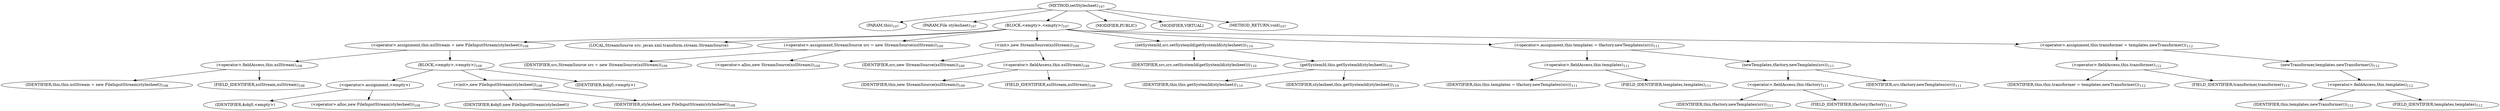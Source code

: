 digraph "setStylesheet" {  
"75" [label = <(METHOD,setStylesheet)<SUB>107</SUB>> ]
"6" [label = <(PARAM,this)<SUB>107</SUB>> ]
"76" [label = <(PARAM,File stylesheet)<SUB>107</SUB>> ]
"77" [label = <(BLOCK,&lt;empty&gt;,&lt;empty&gt;)<SUB>107</SUB>> ]
"78" [label = <(&lt;operator&gt;.assignment,this.xslStream = new FileInputStream(stylesheet))<SUB>108</SUB>> ]
"79" [label = <(&lt;operator&gt;.fieldAccess,this.xslStream)<SUB>108</SUB>> ]
"80" [label = <(IDENTIFIER,this,this.xslStream = new FileInputStream(stylesheet))<SUB>108</SUB>> ]
"81" [label = <(FIELD_IDENTIFIER,xslStream,xslStream)<SUB>108</SUB>> ]
"82" [label = <(BLOCK,&lt;empty&gt;,&lt;empty&gt;)<SUB>108</SUB>> ]
"83" [label = <(&lt;operator&gt;.assignment,&lt;empty&gt;)> ]
"84" [label = <(IDENTIFIER,$obj0,&lt;empty&gt;)> ]
"85" [label = <(&lt;operator&gt;.alloc,new FileInputStream(stylesheet))<SUB>108</SUB>> ]
"86" [label = <(&lt;init&gt;,new FileInputStream(stylesheet))<SUB>108</SUB>> ]
"87" [label = <(IDENTIFIER,$obj0,new FileInputStream(stylesheet))> ]
"88" [label = <(IDENTIFIER,stylesheet,new FileInputStream(stylesheet))<SUB>108</SUB>> ]
"89" [label = <(IDENTIFIER,$obj0,&lt;empty&gt;)> ]
"4" [label = <(LOCAL,StreamSource src: javax.xml.transform.stream.StreamSource)> ]
"90" [label = <(&lt;operator&gt;.assignment,StreamSource src = new StreamSource(xslStream))<SUB>109</SUB>> ]
"91" [label = <(IDENTIFIER,src,StreamSource src = new StreamSource(xslStream))<SUB>109</SUB>> ]
"92" [label = <(&lt;operator&gt;.alloc,new StreamSource(xslStream))<SUB>109</SUB>> ]
"93" [label = <(&lt;init&gt;,new StreamSource(xslStream))<SUB>109</SUB>> ]
"3" [label = <(IDENTIFIER,src,new StreamSource(xslStream))<SUB>109</SUB>> ]
"94" [label = <(&lt;operator&gt;.fieldAccess,this.xslStream)<SUB>109</SUB>> ]
"95" [label = <(IDENTIFIER,this,new StreamSource(xslStream))<SUB>109</SUB>> ]
"96" [label = <(FIELD_IDENTIFIER,xslStream,xslStream)<SUB>109</SUB>> ]
"97" [label = <(setSystemId,src.setSystemId(getSystemId(stylesheet)))<SUB>110</SUB>> ]
"98" [label = <(IDENTIFIER,src,src.setSystemId(getSystemId(stylesheet)))<SUB>110</SUB>> ]
"99" [label = <(getSystemId,this.getSystemId(stylesheet))<SUB>110</SUB>> ]
"5" [label = <(IDENTIFIER,this,this.getSystemId(stylesheet))<SUB>110</SUB>> ]
"100" [label = <(IDENTIFIER,stylesheet,this.getSystemId(stylesheet))<SUB>110</SUB>> ]
"101" [label = <(&lt;operator&gt;.assignment,this.templates = tfactory.newTemplates(src))<SUB>111</SUB>> ]
"102" [label = <(&lt;operator&gt;.fieldAccess,this.templates)<SUB>111</SUB>> ]
"103" [label = <(IDENTIFIER,this,this.templates = tfactory.newTemplates(src))<SUB>111</SUB>> ]
"104" [label = <(FIELD_IDENTIFIER,templates,templates)<SUB>111</SUB>> ]
"105" [label = <(newTemplates,tfactory.newTemplates(src))<SUB>111</SUB>> ]
"106" [label = <(&lt;operator&gt;.fieldAccess,this.tfactory)<SUB>111</SUB>> ]
"107" [label = <(IDENTIFIER,this,tfactory.newTemplates(src))<SUB>111</SUB>> ]
"108" [label = <(FIELD_IDENTIFIER,tfactory,tfactory)<SUB>111</SUB>> ]
"109" [label = <(IDENTIFIER,src,tfactory.newTemplates(src))<SUB>111</SUB>> ]
"110" [label = <(&lt;operator&gt;.assignment,this.transformer = templates.newTransformer())<SUB>112</SUB>> ]
"111" [label = <(&lt;operator&gt;.fieldAccess,this.transformer)<SUB>112</SUB>> ]
"112" [label = <(IDENTIFIER,this,this.transformer = templates.newTransformer())<SUB>112</SUB>> ]
"113" [label = <(FIELD_IDENTIFIER,transformer,transformer)<SUB>112</SUB>> ]
"114" [label = <(newTransformer,templates.newTransformer())<SUB>112</SUB>> ]
"115" [label = <(&lt;operator&gt;.fieldAccess,this.templates)<SUB>112</SUB>> ]
"116" [label = <(IDENTIFIER,this,templates.newTransformer())<SUB>112</SUB>> ]
"117" [label = <(FIELD_IDENTIFIER,templates,templates)<SUB>112</SUB>> ]
"118" [label = <(MODIFIER,PUBLIC)> ]
"119" [label = <(MODIFIER,VIRTUAL)> ]
"120" [label = <(METHOD_RETURN,void)<SUB>107</SUB>> ]
  "75" -> "6" 
  "75" -> "76" 
  "75" -> "77" 
  "75" -> "118" 
  "75" -> "119" 
  "75" -> "120" 
  "77" -> "78" 
  "77" -> "4" 
  "77" -> "90" 
  "77" -> "93" 
  "77" -> "97" 
  "77" -> "101" 
  "77" -> "110" 
  "78" -> "79" 
  "78" -> "82" 
  "79" -> "80" 
  "79" -> "81" 
  "82" -> "83" 
  "82" -> "86" 
  "82" -> "89" 
  "83" -> "84" 
  "83" -> "85" 
  "86" -> "87" 
  "86" -> "88" 
  "90" -> "91" 
  "90" -> "92" 
  "93" -> "3" 
  "93" -> "94" 
  "94" -> "95" 
  "94" -> "96" 
  "97" -> "98" 
  "97" -> "99" 
  "99" -> "5" 
  "99" -> "100" 
  "101" -> "102" 
  "101" -> "105" 
  "102" -> "103" 
  "102" -> "104" 
  "105" -> "106" 
  "105" -> "109" 
  "106" -> "107" 
  "106" -> "108" 
  "110" -> "111" 
  "110" -> "114" 
  "111" -> "112" 
  "111" -> "113" 
  "114" -> "115" 
  "115" -> "116" 
  "115" -> "117" 
}
